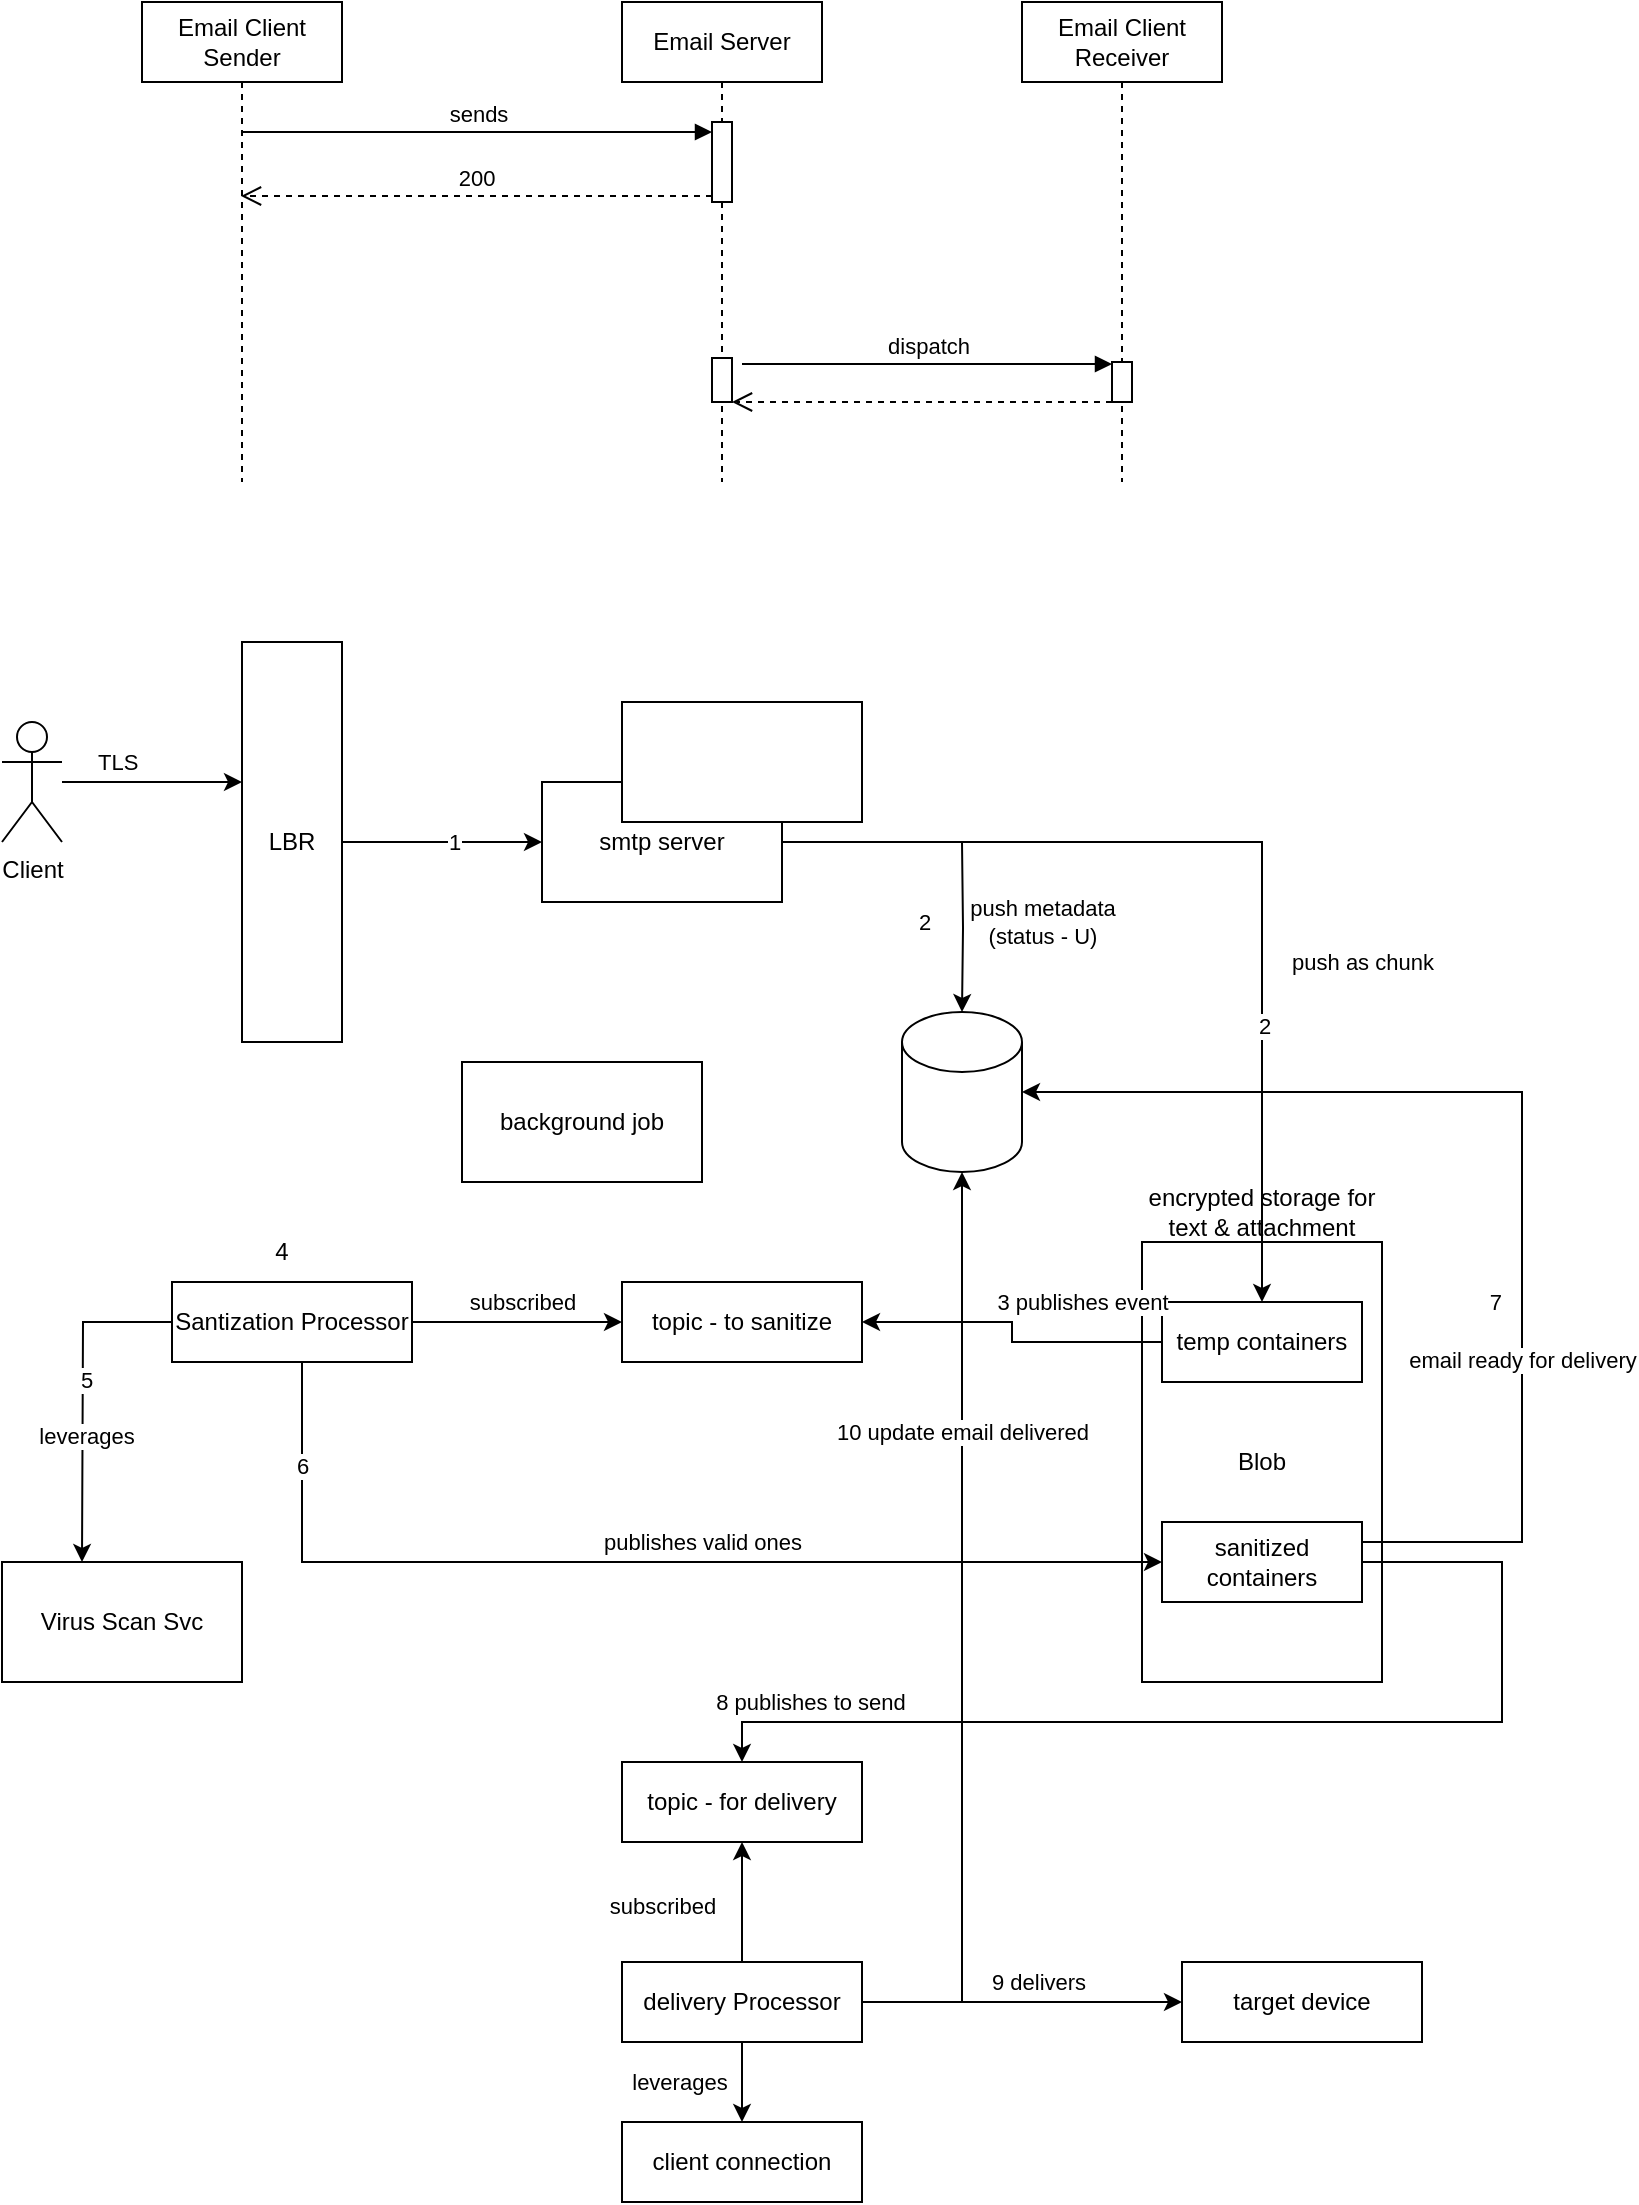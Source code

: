 <mxfile>
    <diagram name="Page-1" id="nOcECdK3-IECKR9cG2CB">
        <mxGraphModel dx="728" dy="254" grid="1" gridSize="10" guides="1" tooltips="1" connect="1" arrows="1" fold="1" page="1" pageScale="1" pageWidth="827" pageHeight="1169" math="0" shadow="0">
            <root>
                <mxCell id="0"/>
                <mxCell id="1" parent="0"/>
                <mxCell id="-m94468hQOehgDGmweYX-1" value="Email Client&lt;br&gt;Sender" style="shape=umlLifeline;perimeter=lifelinePerimeter;whiteSpace=wrap;html=1;container=1;dropTarget=0;collapsible=0;recursiveResize=0;outlineConnect=0;portConstraint=eastwest;newEdgeStyle={&quot;curved&quot;:0,&quot;rounded&quot;:0};" parent="1" vertex="1">
                    <mxGeometry x="80" y="40" width="100" height="240" as="geometry"/>
                </mxCell>
                <mxCell id="-m94468hQOehgDGmweYX-2" value="Email Server" style="shape=umlLifeline;perimeter=lifelinePerimeter;whiteSpace=wrap;html=1;container=1;dropTarget=0;collapsible=0;recursiveResize=0;outlineConnect=0;portConstraint=eastwest;newEdgeStyle={&quot;curved&quot;:0,&quot;rounded&quot;:0};" parent="1" vertex="1">
                    <mxGeometry x="320" y="40" width="100" height="240" as="geometry"/>
                </mxCell>
                <mxCell id="-m94468hQOehgDGmweYX-4" value="" style="html=1;points=[[0,0,0,0,5],[0,1,0,0,-5],[1,0,0,0,5],[1,1,0,0,-5]];perimeter=orthogonalPerimeter;outlineConnect=0;targetShapes=umlLifeline;portConstraint=eastwest;newEdgeStyle={&quot;curved&quot;:0,&quot;rounded&quot;:0};" parent="-m94468hQOehgDGmweYX-2" vertex="1">
                    <mxGeometry x="45" y="60" width="10" height="40" as="geometry"/>
                </mxCell>
                <mxCell id="-m94468hQOehgDGmweYX-7" value="" style="html=1;points=[[0,0,0,0,5],[0,1,0,0,-5],[1,0,0,0,5],[1,1,0,0,-5]];perimeter=orthogonalPerimeter;outlineConnect=0;targetShapes=umlLifeline;portConstraint=eastwest;newEdgeStyle={&quot;curved&quot;:0,&quot;rounded&quot;:0};" parent="-m94468hQOehgDGmweYX-2" vertex="1">
                    <mxGeometry x="45" y="178" width="10" height="22" as="geometry"/>
                </mxCell>
                <mxCell id="-m94468hQOehgDGmweYX-3" value="Email Client&lt;br&gt;Receiver" style="shape=umlLifeline;perimeter=lifelinePerimeter;whiteSpace=wrap;html=1;container=1;dropTarget=0;collapsible=0;recursiveResize=0;outlineConnect=0;portConstraint=eastwest;newEdgeStyle={&quot;curved&quot;:0,&quot;rounded&quot;:0};" parent="1" vertex="1">
                    <mxGeometry x="520" y="40" width="100" height="240" as="geometry"/>
                </mxCell>
                <mxCell id="-m94468hQOehgDGmweYX-8" value="" style="html=1;points=[[0,0,0,0,5],[0,1,0,0,-5],[1,0,0,0,5],[1,1,0,0,-5]];perimeter=orthogonalPerimeter;outlineConnect=0;targetShapes=umlLifeline;portConstraint=eastwest;newEdgeStyle={&quot;curved&quot;:0,&quot;rounded&quot;:0};" parent="-m94468hQOehgDGmweYX-3" vertex="1">
                    <mxGeometry x="45" y="180" width="10" height="20" as="geometry"/>
                </mxCell>
                <mxCell id="-m94468hQOehgDGmweYX-5" value="sends" style="html=1;verticalAlign=bottom;endArrow=block;curved=0;rounded=0;entryX=0;entryY=0;entryDx=0;entryDy=5;" parent="1" source="-m94468hQOehgDGmweYX-1" target="-m94468hQOehgDGmweYX-4" edge="1">
                    <mxGeometry relative="1" as="geometry">
                        <mxPoint x="295" y="105" as="sourcePoint"/>
                    </mxGeometry>
                </mxCell>
                <mxCell id="-m94468hQOehgDGmweYX-6" value="200" style="html=1;verticalAlign=bottom;endArrow=open;dashed=1;endSize=8;curved=0;rounded=0;exitX=0;exitY=1;exitDx=0;exitDy=-5;" parent="1" edge="1">
                    <mxGeometry relative="1" as="geometry">
                        <mxPoint x="129.5" y="137" as="targetPoint"/>
                        <mxPoint x="365" y="137" as="sourcePoint"/>
                    </mxGeometry>
                </mxCell>
                <mxCell id="-m94468hQOehgDGmweYX-9" value="dispatch" style="html=1;verticalAlign=bottom;endArrow=block;curved=0;rounded=0;entryX=0;entryY=0;entryDx=0;entryDy=5;" parent="1" edge="1">
                    <mxGeometry relative="1" as="geometry">
                        <mxPoint x="380" y="221" as="sourcePoint"/>
                        <mxPoint x="565" y="221" as="targetPoint"/>
                    </mxGeometry>
                </mxCell>
                <mxCell id="-m94468hQOehgDGmweYX-10" value="" style="html=1;verticalAlign=bottom;endArrow=open;dashed=1;endSize=8;curved=0;rounded=0;" parent="1" source="-m94468hQOehgDGmweYX-8" target="-m94468hQOehgDGmweYX-7" edge="1">
                    <mxGeometry relative="1" as="geometry">
                        <mxPoint x="495" y="295" as="targetPoint"/>
                        <Array as="points">
                            <mxPoint x="470" y="240"/>
                        </Array>
                    </mxGeometry>
                </mxCell>
                <mxCell id="-m94468hQOehgDGmweYX-21" style="edgeStyle=orthogonalEdgeStyle;rounded=0;orthogonalLoop=1;jettySize=auto;html=1;entryX=0;entryY=0.5;entryDx=0;entryDy=0;" parent="1" source="-m94468hQOehgDGmweYX-11" target="-m94468hQOehgDGmweYX-12" edge="1">
                    <mxGeometry relative="1" as="geometry"/>
                </mxCell>
                <mxCell id="-m94468hQOehgDGmweYX-26" value="1" style="edgeLabel;html=1;align=center;verticalAlign=middle;resizable=0;points=[];" parent="-m94468hQOehgDGmweYX-21" connectable="0" vertex="1">
                    <mxGeometry x="0.12" relative="1" as="geometry">
                        <mxPoint as="offset"/>
                    </mxGeometry>
                </mxCell>
                <mxCell id="-m94468hQOehgDGmweYX-11" value="LBR" style="rounded=0;whiteSpace=wrap;html=1;" parent="1" vertex="1">
                    <mxGeometry x="130" y="360" width="50" height="200" as="geometry"/>
                </mxCell>
                <mxCell id="-m94468hQOehgDGmweYX-15" value="Client" style="shape=umlActor;verticalLabelPosition=bottom;verticalAlign=top;html=1;outlineConnect=0;" parent="1" vertex="1">
                    <mxGeometry x="10" y="400" width="30" height="60" as="geometry"/>
                </mxCell>
                <mxCell id="-m94468hQOehgDGmweYX-18" style="edgeStyle=orthogonalEdgeStyle;rounded=0;orthogonalLoop=1;jettySize=auto;html=1;" parent="1" source="-m94468hQOehgDGmweYX-15" edge="1">
                    <mxGeometry relative="1" as="geometry">
                        <mxPoint x="130" y="430" as="targetPoint"/>
                    </mxGeometry>
                </mxCell>
                <mxCell id="-m94468hQOehgDGmweYX-19" value="&amp;nbsp; &amp;nbsp;TLS" style="edgeLabel;html=1;align=center;verticalAlign=middle;resizable=0;points=[];" parent="-m94468hQOehgDGmweYX-18" connectable="0" vertex="1">
                    <mxGeometry x="-0.5" y="4" relative="1" as="geometry">
                        <mxPoint y="-6" as="offset"/>
                    </mxGeometry>
                </mxCell>
                <mxCell id="-m94468hQOehgDGmweYX-20" value="" style="group" parent="1" connectable="0" vertex="1">
                    <mxGeometry x="280" y="390" width="160" height="100" as="geometry"/>
                </mxCell>
                <mxCell id="-m94468hQOehgDGmweYX-12" value="smtp server" style="rounded=0;whiteSpace=wrap;html=1;" parent="-m94468hQOehgDGmweYX-20" vertex="1">
                    <mxGeometry y="40" width="120" height="60" as="geometry"/>
                </mxCell>
                <mxCell id="-m94468hQOehgDGmweYX-13" value="" style="rounded=0;whiteSpace=wrap;html=1;" parent="-m94468hQOehgDGmweYX-20" vertex="1">
                    <mxGeometry x="40" width="120" height="60" as="geometry"/>
                </mxCell>
                <mxCell id="-m94468hQOehgDGmweYX-31" style="edgeStyle=orthogonalEdgeStyle;rounded=0;orthogonalLoop=1;jettySize=auto;html=1;" parent="1" target="-m94468hQOehgDGmweYX-30" edge="1">
                    <mxGeometry relative="1" as="geometry">
                        <mxPoint x="490" y="460" as="sourcePoint"/>
                    </mxGeometry>
                </mxCell>
                <mxCell id="-m94468hQOehgDGmweYX-32" value="2" style="edgeLabel;html=1;align=center;verticalAlign=middle;resizable=0;points=[];" parent="-m94468hQOehgDGmweYX-31" connectable="0" vertex="1">
                    <mxGeometry x="-0.064" relative="1" as="geometry">
                        <mxPoint x="-20" as="offset"/>
                    </mxGeometry>
                </mxCell>
                <mxCell id="-m94468hQOehgDGmweYX-33" value="push metadata&lt;br&gt;(status - U)" style="edgeLabel;html=1;align=center;verticalAlign=middle;resizable=0;points=[];" parent="-m94468hQOehgDGmweYX-31" connectable="0" vertex="1">
                    <mxGeometry x="0.158" y="-2" relative="1" as="geometry">
                        <mxPoint x="42" y="-9" as="offset"/>
                    </mxGeometry>
                </mxCell>
                <mxCell id="-m94468hQOehgDGmweYX-30" value="" style="shape=cylinder3;whiteSpace=wrap;html=1;boundedLbl=1;backgroundOutline=1;size=15;" parent="1" vertex="1">
                    <mxGeometry x="460" y="545" width="60" height="80" as="geometry"/>
                </mxCell>
                <mxCell id="-m94468hQOehgDGmweYX-36" value="" style="group" parent="1" connectable="0" vertex="1">
                    <mxGeometry x="580" y="630" width="120" height="250" as="geometry"/>
                </mxCell>
                <mxCell id="-m94468hQOehgDGmweYX-28" value="" style="group" parent="-m94468hQOehgDGmweYX-36" connectable="0" vertex="1">
                    <mxGeometry y="30" width="120" height="220" as="geometry"/>
                </mxCell>
                <mxCell id="-m94468hQOehgDGmweYX-22" value="Blob" style="rounded=0;whiteSpace=wrap;html=1;" parent="-m94468hQOehgDGmweYX-28" vertex="1">
                    <mxGeometry width="120" height="220" as="geometry"/>
                </mxCell>
                <mxCell id="-m94468hQOehgDGmweYX-23" value="temp containers" style="rounded=0;whiteSpace=wrap;html=1;" parent="-m94468hQOehgDGmweYX-28" vertex="1">
                    <mxGeometry x="10" y="30" width="100" height="40" as="geometry"/>
                </mxCell>
                <mxCell id="-m94468hQOehgDGmweYX-24" value="sanitized containers" style="rounded=0;whiteSpace=wrap;html=1;" parent="-m94468hQOehgDGmweYX-28" vertex="1">
                    <mxGeometry x="10" y="140" width="100" height="40" as="geometry"/>
                </mxCell>
                <mxCell id="-m94468hQOehgDGmweYX-35" value="encrypted storage for text &amp;amp; attachment" style="text;html=1;align=center;verticalAlign=middle;whiteSpace=wrap;rounded=0;" parent="-m94468hQOehgDGmweYX-36" vertex="1">
                    <mxGeometry width="120" height="30" as="geometry"/>
                </mxCell>
                <mxCell id="-m94468hQOehgDGmweYX-25" style="edgeStyle=orthogonalEdgeStyle;rounded=0;orthogonalLoop=1;jettySize=auto;html=1;" parent="1" source="-m94468hQOehgDGmweYX-12" target="-m94468hQOehgDGmweYX-23" edge="1">
                    <mxGeometry relative="1" as="geometry">
                        <mxPoint x="620" y="440" as="targetPoint"/>
                    </mxGeometry>
                </mxCell>
                <mxCell id="-m94468hQOehgDGmweYX-27" value="2" style="edgeLabel;html=1;align=center;verticalAlign=middle;resizable=0;points=[];" parent="-m94468hQOehgDGmweYX-25" connectable="0" vertex="1">
                    <mxGeometry x="0.413" y="1" relative="1" as="geometry">
                        <mxPoint as="offset"/>
                    </mxGeometry>
                </mxCell>
                <mxCell id="-m94468hQOehgDGmweYX-29" value="push as chunk" style="edgeLabel;html=1;align=center;verticalAlign=middle;resizable=0;points=[];" parent="-m94468hQOehgDGmweYX-25" connectable="0" vertex="1">
                    <mxGeometry x="-0.298" y="-1" relative="1" as="geometry">
                        <mxPoint x="125" y="59" as="offset"/>
                    </mxGeometry>
                </mxCell>
                <mxCell id="-m94468hQOehgDGmweYX-37" value="topic - to sanitize" style="rounded=0;whiteSpace=wrap;html=1;" parent="1" vertex="1">
                    <mxGeometry x="320" y="680" width="120" height="40" as="geometry"/>
                </mxCell>
                <mxCell id="-m94468hQOehgDGmweYX-39" style="edgeStyle=orthogonalEdgeStyle;rounded=0;orthogonalLoop=1;jettySize=auto;html=1;entryX=0;entryY=0.5;entryDx=0;entryDy=0;" parent="1" source="-m94468hQOehgDGmweYX-38" target="-m94468hQOehgDGmweYX-37" edge="1">
                    <mxGeometry relative="1" as="geometry"/>
                </mxCell>
                <mxCell id="-m94468hQOehgDGmweYX-40" value="subscribed" style="edgeLabel;html=1;align=center;verticalAlign=middle;resizable=0;points=[];" parent="-m94468hQOehgDGmweYX-39" connectable="0" vertex="1">
                    <mxGeometry x="0.009" y="-4" relative="1" as="geometry">
                        <mxPoint x="2" y="-14" as="offset"/>
                    </mxGeometry>
                </mxCell>
                <mxCell id="-m94468hQOehgDGmweYX-44" style="edgeStyle=orthogonalEdgeStyle;rounded=0;orthogonalLoop=1;jettySize=auto;html=1;entryX=0;entryY=0.5;entryDx=0;entryDy=0;" parent="1" source="-m94468hQOehgDGmweYX-38" target="-m94468hQOehgDGmweYX-24" edge="1">
                    <mxGeometry relative="1" as="geometry">
                        <Array as="points">
                            <mxPoint x="160" y="820"/>
                        </Array>
                    </mxGeometry>
                </mxCell>
                <mxCell id="-m94468hQOehgDGmweYX-50" value="6" style="edgeLabel;html=1;align=center;verticalAlign=middle;resizable=0;points=[];" parent="-m94468hQOehgDGmweYX-44" connectable="0" vertex="1">
                    <mxGeometry x="-0.804" relative="1" as="geometry">
                        <mxPoint as="offset"/>
                    </mxGeometry>
                </mxCell>
                <mxCell id="-m94468hQOehgDGmweYX-51" value="publishes valid ones" style="edgeLabel;html=1;align=center;verticalAlign=middle;resizable=0;points=[];" parent="-m94468hQOehgDGmweYX-44" connectable="0" vertex="1">
                    <mxGeometry x="0.087" relative="1" as="geometry">
                        <mxPoint x="12" y="-10" as="offset"/>
                    </mxGeometry>
                </mxCell>
                <mxCell id="-m94468hQOehgDGmweYX-47" style="edgeStyle=orthogonalEdgeStyle;rounded=0;orthogonalLoop=1;jettySize=auto;html=1;" parent="1" source="-m94468hQOehgDGmweYX-38" edge="1">
                    <mxGeometry relative="1" as="geometry">
                        <mxPoint x="50" y="820" as="targetPoint"/>
                    </mxGeometry>
                </mxCell>
                <mxCell id="-m94468hQOehgDGmweYX-48" value="leverages" style="edgeLabel;html=1;align=center;verticalAlign=middle;resizable=0;points=[];" parent="-m94468hQOehgDGmweYX-47" connectable="0" vertex="1">
                    <mxGeometry x="0.234" y="1" relative="1" as="geometry">
                        <mxPoint as="offset"/>
                    </mxGeometry>
                </mxCell>
                <mxCell id="-m94468hQOehgDGmweYX-49" value="5" style="edgeLabel;html=1;align=center;verticalAlign=middle;resizable=0;points=[];" parent="-m94468hQOehgDGmweYX-47" connectable="0" vertex="1">
                    <mxGeometry x="-0.106" y="1" relative="1" as="geometry">
                        <mxPoint as="offset"/>
                    </mxGeometry>
                </mxCell>
                <mxCell id="-m94468hQOehgDGmweYX-38" value="Santization Processor" style="rounded=0;whiteSpace=wrap;html=1;" parent="1" vertex="1">
                    <mxGeometry x="95" y="680" width="120" height="40" as="geometry"/>
                </mxCell>
                <mxCell id="-m94468hQOehgDGmweYX-41" style="edgeStyle=orthogonalEdgeStyle;rounded=0;orthogonalLoop=1;jettySize=auto;html=1;entryX=1;entryY=0.5;entryDx=0;entryDy=0;" parent="1" source="-m94468hQOehgDGmweYX-23" target="-m94468hQOehgDGmweYX-37" edge="1">
                    <mxGeometry relative="1" as="geometry"/>
                </mxCell>
                <mxCell id="-m94468hQOehgDGmweYX-42" value="3 publishes event" style="edgeLabel;html=1;align=center;verticalAlign=middle;resizable=0;points=[];" parent="-m94468hQOehgDGmweYX-41" connectable="0" vertex="1">
                    <mxGeometry x="0.425" y="4" relative="1" as="geometry">
                        <mxPoint x="64" y="-14" as="offset"/>
                    </mxGeometry>
                </mxCell>
                <mxCell id="-m94468hQOehgDGmweYX-43" value="4" style="text;html=1;align=center;verticalAlign=middle;whiteSpace=wrap;rounded=0;" parent="1" vertex="1">
                    <mxGeometry x="120" y="650" width="60" height="30" as="geometry"/>
                </mxCell>
                <mxCell id="-m94468hQOehgDGmweYX-45" value="Virus Scan Svc" style="rounded=0;whiteSpace=wrap;html=1;" parent="1" vertex="1">
                    <mxGeometry x="10" y="820" width="120" height="60" as="geometry"/>
                </mxCell>
                <mxCell id="-m94468hQOehgDGmweYX-52" value="topic - for delivery" style="rounded=0;whiteSpace=wrap;html=1;" parent="1" vertex="1">
                    <mxGeometry x="320" y="920" width="120" height="40" as="geometry"/>
                </mxCell>
                <mxCell id="-m94468hQOehgDGmweYX-53" style="edgeStyle=orthogonalEdgeStyle;rounded=0;orthogonalLoop=1;jettySize=auto;html=1;entryX=0.5;entryY=0;entryDx=0;entryDy=0;" parent="1" source="-m94468hQOehgDGmweYX-24" target="-m94468hQOehgDGmweYX-52" edge="1">
                    <mxGeometry relative="1" as="geometry">
                        <Array as="points">
                            <mxPoint x="760" y="820"/>
                            <mxPoint x="760" y="900"/>
                            <mxPoint x="380" y="900"/>
                        </Array>
                    </mxGeometry>
                </mxCell>
                <mxCell id="-m94468hQOehgDGmweYX-54" value="8 publishes to send" style="edgeLabel;html=1;align=center;verticalAlign=middle;resizable=0;points=[];" parent="-m94468hQOehgDGmweYX-53" connectable="0" vertex="1">
                    <mxGeometry x="0.204" y="2" relative="1" as="geometry">
                        <mxPoint x="-165" y="-12" as="offset"/>
                    </mxGeometry>
                </mxCell>
                <mxCell id="-m94468hQOehgDGmweYX-59" style="edgeStyle=orthogonalEdgeStyle;rounded=0;orthogonalLoop=1;jettySize=auto;html=1;entryX=0.5;entryY=1;entryDx=0;entryDy=0;" parent="1" source="-m94468hQOehgDGmweYX-55" target="-m94468hQOehgDGmweYX-52" edge="1">
                    <mxGeometry relative="1" as="geometry"/>
                </mxCell>
                <mxCell id="-m94468hQOehgDGmweYX-60" value="subscribed" style="edgeLabel;html=1;align=center;verticalAlign=middle;resizable=0;points=[];" parent="-m94468hQOehgDGmweYX-59" connectable="0" vertex="1">
                    <mxGeometry x="-0.067" relative="1" as="geometry">
                        <mxPoint x="-40" as="offset"/>
                    </mxGeometry>
                </mxCell>
                <mxCell id="-m94468hQOehgDGmweYX-63" value="leverages&amp;nbsp;" style="edgeStyle=orthogonalEdgeStyle;rounded=0;orthogonalLoop=1;jettySize=auto;html=1;" parent="1" source="-m94468hQOehgDGmweYX-55" target="-m94468hQOehgDGmweYX-62" edge="1">
                    <mxGeometry y="-30" relative="1" as="geometry">
                        <mxPoint as="offset"/>
                    </mxGeometry>
                </mxCell>
                <mxCell id="-m94468hQOehgDGmweYX-64" style="edgeStyle=orthogonalEdgeStyle;rounded=0;orthogonalLoop=1;jettySize=auto;html=1;entryX=0;entryY=0.5;entryDx=0;entryDy=0;" parent="1" source="-m94468hQOehgDGmweYX-55" target="-m94468hQOehgDGmweYX-61" edge="1">
                    <mxGeometry relative="1" as="geometry"/>
                </mxCell>
                <mxCell id="-m94468hQOehgDGmweYX-65" value="9 delivers" style="edgeLabel;html=1;align=center;verticalAlign=middle;resizable=0;points=[];" parent="-m94468hQOehgDGmweYX-64" connectable="0" vertex="1">
                    <mxGeometry x="0.1" y="-1" relative="1" as="geometry">
                        <mxPoint y="-11" as="offset"/>
                    </mxGeometry>
                </mxCell>
                <mxCell id="-m94468hQOehgDGmweYX-55" value="delivery Processor" style="rounded=0;whiteSpace=wrap;html=1;" parent="1" vertex="1">
                    <mxGeometry x="320" y="1020" width="120" height="40" as="geometry"/>
                </mxCell>
                <mxCell id="-m94468hQOehgDGmweYX-56" style="edgeStyle=orthogonalEdgeStyle;rounded=0;orthogonalLoop=1;jettySize=auto;html=1;" parent="1" source="-m94468hQOehgDGmweYX-24" edge="1">
                    <mxGeometry relative="1" as="geometry">
                        <mxPoint x="520" y="585" as="targetPoint"/>
                        <Array as="points">
                            <mxPoint x="770" y="810"/>
                            <mxPoint x="770" y="585"/>
                            <mxPoint x="520" y="585"/>
                        </Array>
                    </mxGeometry>
                </mxCell>
                <mxCell id="-m94468hQOehgDGmweYX-57" value="7&amp;nbsp;" style="edgeLabel;html=1;align=center;verticalAlign=middle;resizable=0;points=[];" parent="-m94468hQOehgDGmweYX-56" connectable="0" vertex="1">
                    <mxGeometry x="-0.859" y="2" relative="1" as="geometry">
                        <mxPoint x="29" y="-118" as="offset"/>
                    </mxGeometry>
                </mxCell>
                <mxCell id="-m94468hQOehgDGmweYX-58" value="email ready for delivery" style="edgeLabel;html=1;align=center;verticalAlign=middle;resizable=0;points=[];" parent="-m94468hQOehgDGmweYX-56" connectable="0" vertex="1">
                    <mxGeometry x="-0.335" relative="1" as="geometry">
                        <mxPoint y="13" as="offset"/>
                    </mxGeometry>
                </mxCell>
                <mxCell id="-m94468hQOehgDGmweYX-61" value="target device" style="rounded=0;whiteSpace=wrap;html=1;" parent="1" vertex="1">
                    <mxGeometry x="600" y="1020" width="120" height="40" as="geometry"/>
                </mxCell>
                <mxCell id="-m94468hQOehgDGmweYX-62" value="client connection" style="rounded=0;whiteSpace=wrap;html=1;" parent="1" vertex="1">
                    <mxGeometry x="320" y="1100" width="120" height="40" as="geometry"/>
                </mxCell>
                <mxCell id="-m94468hQOehgDGmweYX-67" style="edgeStyle=orthogonalEdgeStyle;rounded=0;orthogonalLoop=1;jettySize=auto;html=1;entryX=0.5;entryY=1;entryDx=0;entryDy=0;entryPerimeter=0;" parent="1" source="-m94468hQOehgDGmweYX-55" target="-m94468hQOehgDGmweYX-30" edge="1">
                    <mxGeometry relative="1" as="geometry"/>
                </mxCell>
                <mxCell id="-m94468hQOehgDGmweYX-68" value="10 update email delivered" style="edgeLabel;html=1;align=center;verticalAlign=middle;resizable=0;points=[];" parent="-m94468hQOehgDGmweYX-67" connectable="0" vertex="1">
                    <mxGeometry x="0.428" y="2" relative="1" as="geometry">
                        <mxPoint x="2" y="-3" as="offset"/>
                    </mxGeometry>
                </mxCell>
                <mxCell id="-m94468hQOehgDGmweYX-70" value="background job" style="rounded=0;whiteSpace=wrap;html=1;" parent="1" vertex="1">
                    <mxGeometry x="240" y="570" width="120" height="60" as="geometry"/>
                </mxCell>
            </root>
        </mxGraphModel>
    </diagram>
</mxfile>
